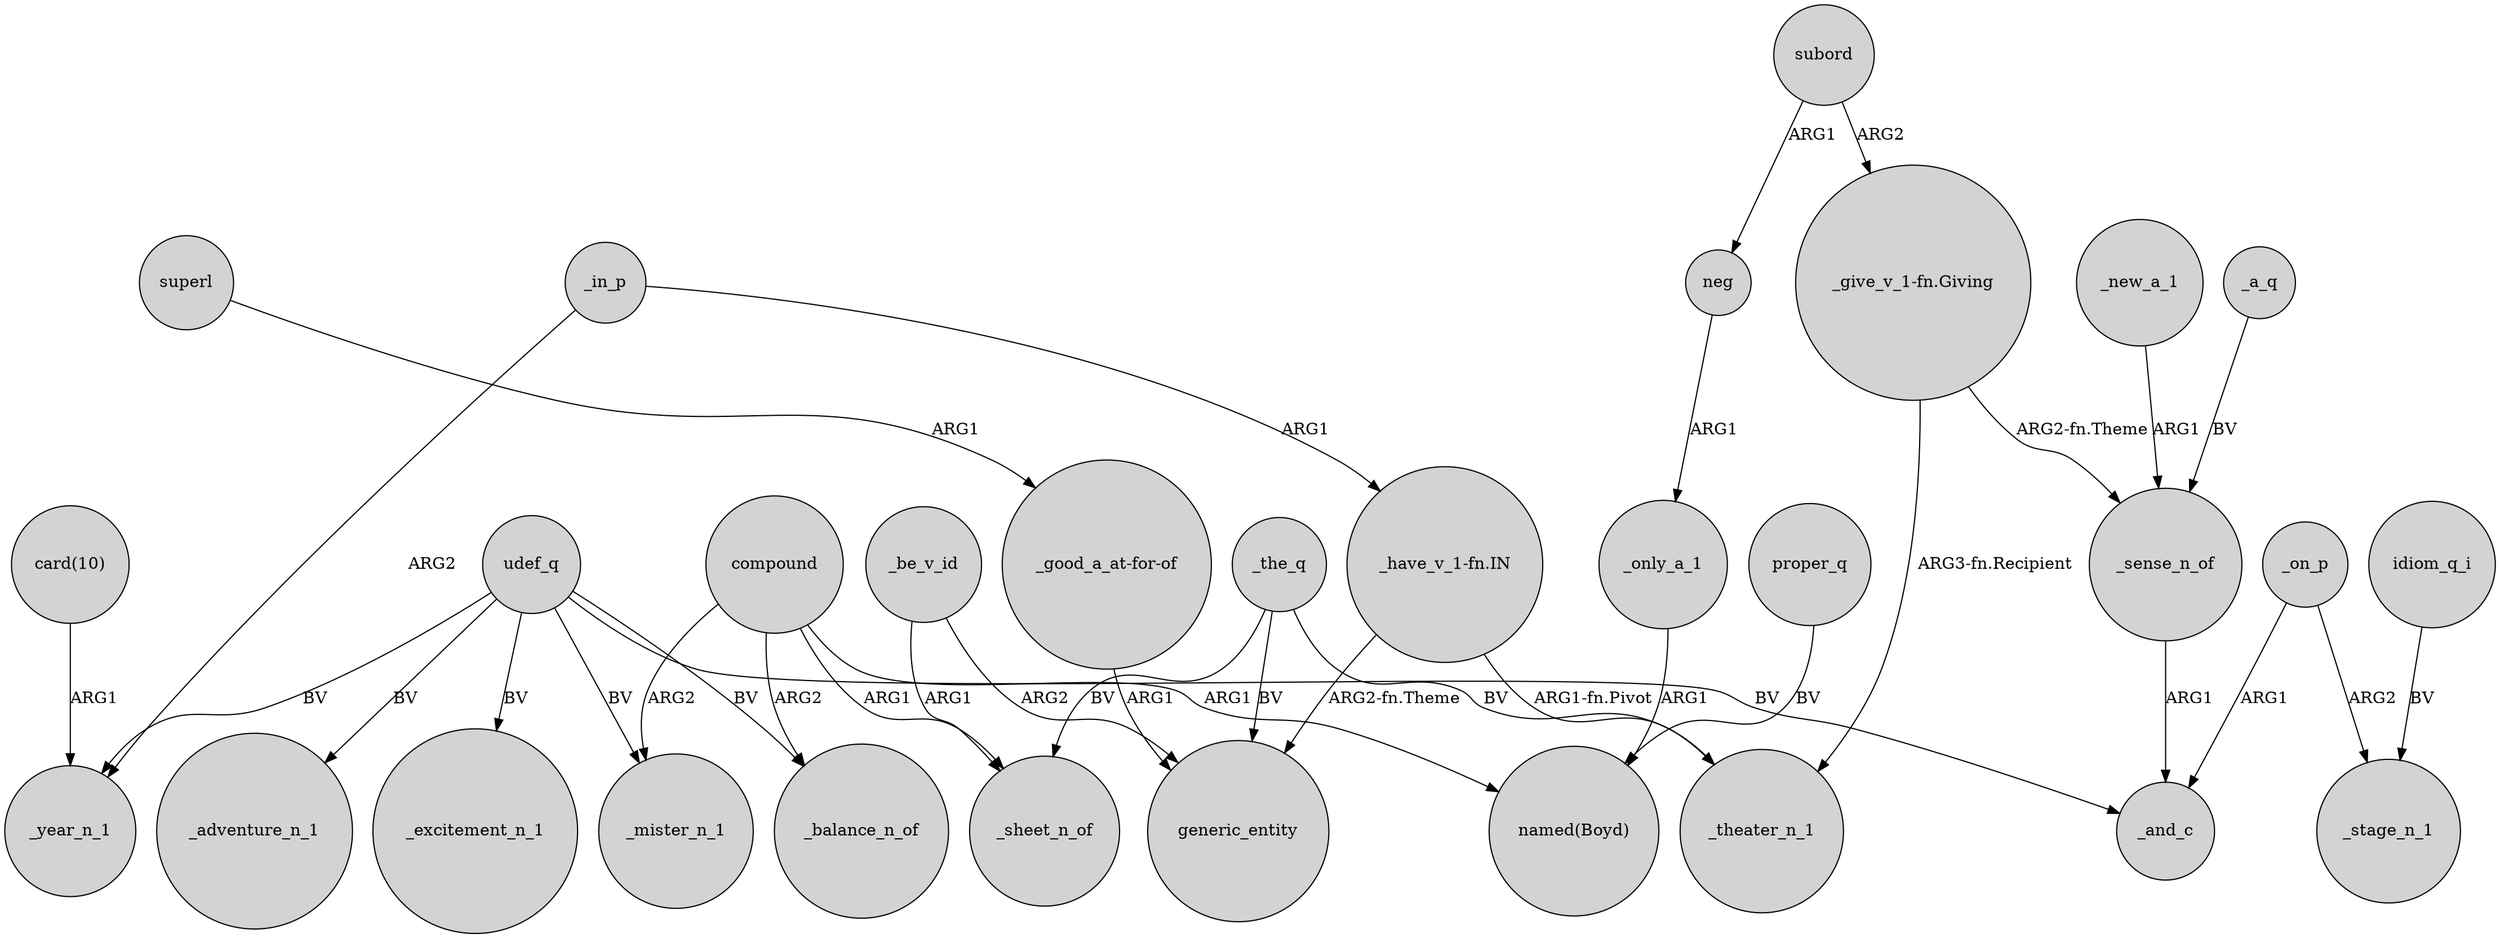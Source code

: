 digraph {
	node [shape=circle style=filled]
	udef_q -> _adventure_n_1 [label=BV]
	_the_q -> generic_entity [label=BV]
	_a_q -> _sense_n_of [label=BV]
	_in_p -> _year_n_1 [label=ARG2]
	_new_a_1 -> _sense_n_of [label=ARG1]
	_the_q -> _sheet_n_of [label=BV]
	compound -> _sheet_n_of [label=ARG1]
	udef_q -> _balance_n_of [label=BV]
	compound -> _mister_n_1 [label=ARG2]
	_on_p -> _and_c [label=ARG1]
	udef_q -> _mister_n_1 [label=BV]
	"_give_v_1-fn.Giving" -> _sense_n_of [label="ARG2-fn.Theme"]
	idiom_q_i -> _stage_n_1 [label=BV]
	_the_q -> _theater_n_1 [label=BV]
	neg -> _only_a_1 [label=ARG1]
	subord -> neg [label=ARG1]
	"card(10)" -> _year_n_1 [label=ARG1]
	_be_v_id -> generic_entity [label=ARG2]
	_in_p -> "_have_v_1-fn.IN" [label=ARG1]
	_be_v_id -> _sheet_n_of [label=ARG1]
	"_have_v_1-fn.IN" -> generic_entity [label="ARG2-fn.Theme"]
	_only_a_1 -> "named(Boyd)" [label=ARG1]
	"_good_a_at-for-of" -> generic_entity [label=ARG1]
	compound -> _balance_n_of [label=ARG2]
	superl -> "_good_a_at-for-of" [label=ARG1]
	"_have_v_1-fn.IN" -> _theater_n_1 [label="ARG1-fn.Pivot"]
	_on_p -> _stage_n_1 [label=ARG2]
	compound -> "named(Boyd)" [label=ARG1]
	udef_q -> _year_n_1 [label=BV]
	subord -> "_give_v_1-fn.Giving" [label=ARG2]
	"_give_v_1-fn.Giving" -> _theater_n_1 [label="ARG3-fn.Recipient"]
	proper_q -> "named(Boyd)" [label=BV]
	udef_q -> _and_c [label=BV]
	udef_q -> _excitement_n_1 [label=BV]
	_sense_n_of -> _and_c [label=ARG1]
}
